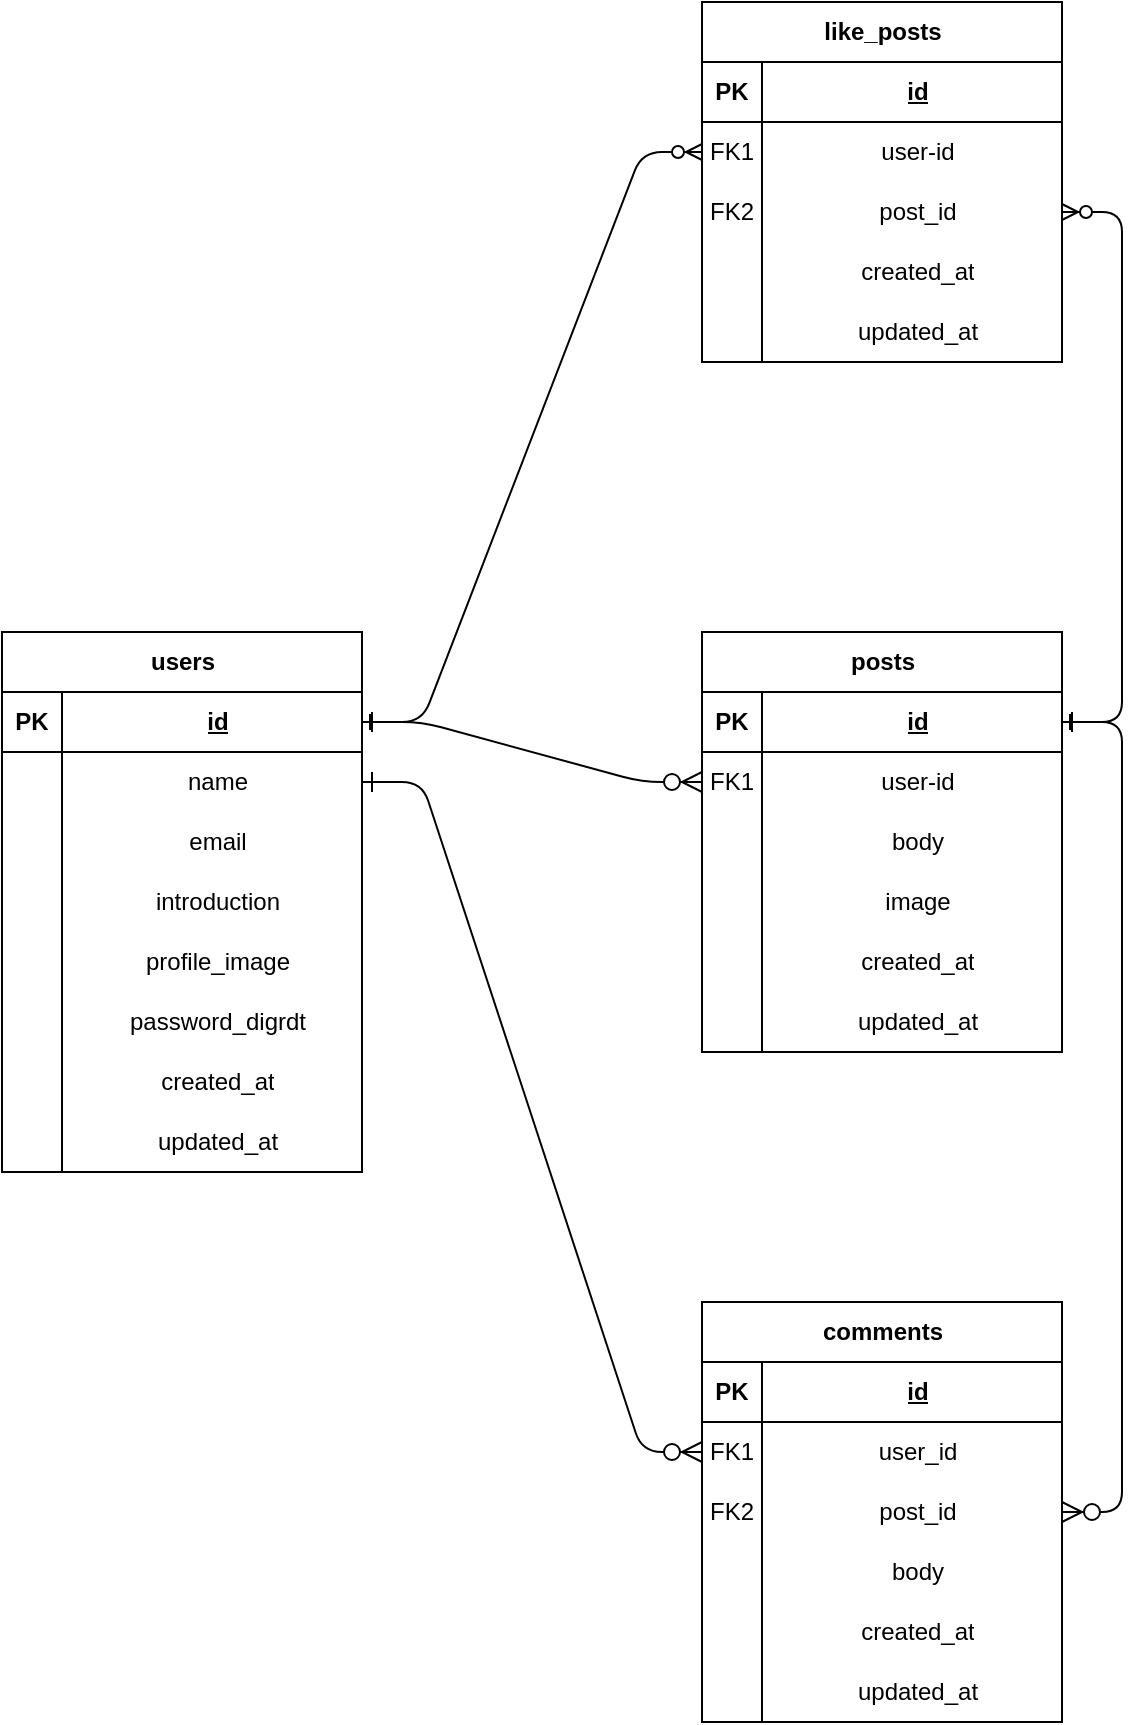 <mxfile version="24.4.0" type="github">
  <diagram id="R2lEEEUBdFMjLlhIrx00" name="Page-1">
    <mxGraphModel dx="686" dy="906" grid="1" gridSize="10" guides="1" tooltips="1" connect="1" arrows="1" fold="1" page="1" pageScale="1" pageWidth="850" pageHeight="1100" math="0" shadow="0" extFonts="Permanent Marker^https://fonts.googleapis.com/css?family=Permanent+Marker">
      <root>
        <mxCell id="0" />
        <mxCell id="1" parent="0" />
        <mxCell id="S3EdU3G7pd7LYwGHKAjt-137" value="users" style="shape=table;startSize=30;container=1;collapsible=1;childLayout=tableLayout;fixedRows=1;rowLines=0;fontStyle=1;align=center;resizeLast=1;html=1;labelBackgroundColor=default;" vertex="1" parent="1">
          <mxGeometry x="40" y="415" width="180" height="270" as="geometry" />
        </mxCell>
        <mxCell id="S3EdU3G7pd7LYwGHKAjt-138" value="" style="shape=tableRow;horizontal=0;startSize=0;swimlaneHead=0;swimlaneBody=0;fillColor=none;collapsible=0;dropTarget=0;points=[[0,0.5],[1,0.5]];portConstraint=eastwest;top=0;left=0;right=0;bottom=1;align=center;labelBackgroundColor=default;" vertex="1" parent="S3EdU3G7pd7LYwGHKAjt-137">
          <mxGeometry y="30" width="180" height="30" as="geometry" />
        </mxCell>
        <mxCell id="S3EdU3G7pd7LYwGHKAjt-139" value="PK" style="shape=partialRectangle;connectable=0;fillColor=none;top=0;left=0;bottom=0;right=0;fontStyle=1;overflow=hidden;whiteSpace=wrap;html=1;align=center;labelBackgroundColor=default;" vertex="1" parent="S3EdU3G7pd7LYwGHKAjt-138">
          <mxGeometry width="30" height="30" as="geometry">
            <mxRectangle width="30" height="30" as="alternateBounds" />
          </mxGeometry>
        </mxCell>
        <mxCell id="S3EdU3G7pd7LYwGHKAjt-140" value="id" style="shape=partialRectangle;connectable=0;fillColor=none;top=0;left=0;bottom=0;right=0;align=center;spacingLeft=6;fontStyle=5;overflow=hidden;whiteSpace=wrap;html=1;labelBackgroundColor=default;" vertex="1" parent="S3EdU3G7pd7LYwGHKAjt-138">
          <mxGeometry x="30" width="150" height="30" as="geometry">
            <mxRectangle width="150" height="30" as="alternateBounds" />
          </mxGeometry>
        </mxCell>
        <mxCell id="S3EdU3G7pd7LYwGHKAjt-141" value="" style="shape=tableRow;horizontal=0;startSize=0;swimlaneHead=0;swimlaneBody=0;fillColor=none;collapsible=0;dropTarget=0;points=[[0,0.5],[1,0.5]];portConstraint=eastwest;top=0;left=0;right=0;bottom=0;align=center;labelBackgroundColor=default;" vertex="1" parent="S3EdU3G7pd7LYwGHKAjt-137">
          <mxGeometry y="60" width="180" height="30" as="geometry" />
        </mxCell>
        <mxCell id="S3EdU3G7pd7LYwGHKAjt-142" value="" style="shape=partialRectangle;connectable=0;fillColor=none;top=0;left=0;bottom=0;right=0;editable=1;overflow=hidden;whiteSpace=wrap;html=1;align=center;labelBackgroundColor=default;" vertex="1" parent="S3EdU3G7pd7LYwGHKAjt-141">
          <mxGeometry width="30" height="30" as="geometry">
            <mxRectangle width="30" height="30" as="alternateBounds" />
          </mxGeometry>
        </mxCell>
        <mxCell id="S3EdU3G7pd7LYwGHKAjt-143" value="name" style="shape=partialRectangle;connectable=0;fillColor=none;top=0;left=0;bottom=0;right=0;align=center;spacingLeft=6;overflow=hidden;whiteSpace=wrap;html=1;labelBackgroundColor=default;" vertex="1" parent="S3EdU3G7pd7LYwGHKAjt-141">
          <mxGeometry x="30" width="150" height="30" as="geometry">
            <mxRectangle width="150" height="30" as="alternateBounds" />
          </mxGeometry>
        </mxCell>
        <mxCell id="S3EdU3G7pd7LYwGHKAjt-144" value="" style="shape=tableRow;horizontal=0;startSize=0;swimlaneHead=0;swimlaneBody=0;fillColor=none;collapsible=0;dropTarget=0;points=[[0,0.5],[1,0.5]];portConstraint=eastwest;top=0;left=0;right=0;bottom=0;align=center;labelBackgroundColor=default;" vertex="1" parent="S3EdU3G7pd7LYwGHKAjt-137">
          <mxGeometry y="90" width="180" height="30" as="geometry" />
        </mxCell>
        <mxCell id="S3EdU3G7pd7LYwGHKAjt-145" value="" style="shape=partialRectangle;connectable=0;fillColor=none;top=0;left=0;bottom=0;right=0;editable=1;overflow=hidden;whiteSpace=wrap;html=1;align=center;labelBackgroundColor=default;" vertex="1" parent="S3EdU3G7pd7LYwGHKAjt-144">
          <mxGeometry width="30" height="30" as="geometry">
            <mxRectangle width="30" height="30" as="alternateBounds" />
          </mxGeometry>
        </mxCell>
        <mxCell id="S3EdU3G7pd7LYwGHKAjt-146" value="email" style="shape=partialRectangle;connectable=0;fillColor=none;top=0;left=0;bottom=0;right=0;align=center;spacingLeft=6;overflow=hidden;whiteSpace=wrap;html=1;labelBackgroundColor=default;" vertex="1" parent="S3EdU3G7pd7LYwGHKAjt-144">
          <mxGeometry x="30" width="150" height="30" as="geometry">
            <mxRectangle width="150" height="30" as="alternateBounds" />
          </mxGeometry>
        </mxCell>
        <mxCell id="S3EdU3G7pd7LYwGHKAjt-147" value="" style="shape=tableRow;horizontal=0;startSize=0;swimlaneHead=0;swimlaneBody=0;fillColor=none;collapsible=0;dropTarget=0;points=[[0,0.5],[1,0.5]];portConstraint=eastwest;top=0;left=0;right=0;bottom=0;align=center;labelBackgroundColor=default;" vertex="1" parent="S3EdU3G7pd7LYwGHKAjt-137">
          <mxGeometry y="120" width="180" height="30" as="geometry" />
        </mxCell>
        <mxCell id="S3EdU3G7pd7LYwGHKAjt-148" value="" style="shape=partialRectangle;connectable=0;fillColor=none;top=0;left=0;bottom=0;right=0;editable=1;overflow=hidden;whiteSpace=wrap;html=1;align=center;labelBackgroundColor=default;" vertex="1" parent="S3EdU3G7pd7LYwGHKAjt-147">
          <mxGeometry width="30" height="30" as="geometry">
            <mxRectangle width="30" height="30" as="alternateBounds" />
          </mxGeometry>
        </mxCell>
        <mxCell id="S3EdU3G7pd7LYwGHKAjt-149" value="introduction" style="shape=partialRectangle;connectable=0;fillColor=none;top=0;left=0;bottom=0;right=0;align=center;spacingLeft=6;overflow=hidden;whiteSpace=wrap;html=1;labelBackgroundColor=default;" vertex="1" parent="S3EdU3G7pd7LYwGHKAjt-147">
          <mxGeometry x="30" width="150" height="30" as="geometry">
            <mxRectangle width="150" height="30" as="alternateBounds" />
          </mxGeometry>
        </mxCell>
        <mxCell id="S3EdU3G7pd7LYwGHKAjt-150" value="" style="shape=tableRow;horizontal=0;startSize=0;swimlaneHead=0;swimlaneBody=0;fillColor=none;collapsible=0;dropTarget=0;points=[[0,0.5],[1,0.5]];portConstraint=eastwest;top=0;left=0;right=0;bottom=0;align=center;labelBackgroundColor=default;" vertex="1" parent="S3EdU3G7pd7LYwGHKAjt-137">
          <mxGeometry y="150" width="180" height="30" as="geometry" />
        </mxCell>
        <mxCell id="S3EdU3G7pd7LYwGHKAjt-151" value="" style="shape=partialRectangle;connectable=0;fillColor=none;top=0;left=0;bottom=0;right=0;editable=1;overflow=hidden;whiteSpace=wrap;html=1;align=center;labelBackgroundColor=default;" vertex="1" parent="S3EdU3G7pd7LYwGHKAjt-150">
          <mxGeometry width="30" height="30" as="geometry">
            <mxRectangle width="30" height="30" as="alternateBounds" />
          </mxGeometry>
        </mxCell>
        <mxCell id="S3EdU3G7pd7LYwGHKAjt-152" value="profile_image" style="shape=partialRectangle;connectable=0;fillColor=none;top=0;left=0;bottom=0;right=0;align=center;spacingLeft=6;overflow=hidden;whiteSpace=wrap;html=1;labelBackgroundColor=default;" vertex="1" parent="S3EdU3G7pd7LYwGHKAjt-150">
          <mxGeometry x="30" width="150" height="30" as="geometry">
            <mxRectangle width="150" height="30" as="alternateBounds" />
          </mxGeometry>
        </mxCell>
        <mxCell id="S3EdU3G7pd7LYwGHKAjt-153" value="" style="shape=tableRow;horizontal=0;startSize=0;swimlaneHead=0;swimlaneBody=0;fillColor=none;collapsible=0;dropTarget=0;points=[[0,0.5],[1,0.5]];portConstraint=eastwest;top=0;left=0;right=0;bottom=0;align=center;labelBackgroundColor=default;" vertex="1" parent="S3EdU3G7pd7LYwGHKAjt-137">
          <mxGeometry y="180" width="180" height="30" as="geometry" />
        </mxCell>
        <mxCell id="S3EdU3G7pd7LYwGHKAjt-154" value="" style="shape=partialRectangle;connectable=0;fillColor=none;top=0;left=0;bottom=0;right=0;editable=1;overflow=hidden;whiteSpace=wrap;html=1;align=center;labelBackgroundColor=default;" vertex="1" parent="S3EdU3G7pd7LYwGHKAjt-153">
          <mxGeometry width="30" height="30" as="geometry">
            <mxRectangle width="30" height="30" as="alternateBounds" />
          </mxGeometry>
        </mxCell>
        <mxCell id="S3EdU3G7pd7LYwGHKAjt-155" value="password_digrdt" style="shape=partialRectangle;connectable=0;fillColor=none;top=0;left=0;bottom=0;right=0;align=center;spacingLeft=6;overflow=hidden;whiteSpace=wrap;html=1;labelBackgroundColor=default;" vertex="1" parent="S3EdU3G7pd7LYwGHKAjt-153">
          <mxGeometry x="30" width="150" height="30" as="geometry">
            <mxRectangle width="150" height="30" as="alternateBounds" />
          </mxGeometry>
        </mxCell>
        <mxCell id="S3EdU3G7pd7LYwGHKAjt-241" value="" style="shape=tableRow;horizontal=0;startSize=0;swimlaneHead=0;swimlaneBody=0;fillColor=none;collapsible=0;dropTarget=0;points=[[0,0.5],[1,0.5]];portConstraint=eastwest;top=0;left=0;right=0;bottom=0;align=center;labelBackgroundColor=default;" vertex="1" parent="S3EdU3G7pd7LYwGHKAjt-137">
          <mxGeometry y="210" width="180" height="30" as="geometry" />
        </mxCell>
        <mxCell id="S3EdU3G7pd7LYwGHKAjt-242" value="" style="shape=partialRectangle;connectable=0;fillColor=none;top=0;left=0;bottom=0;right=0;editable=1;overflow=hidden;whiteSpace=wrap;html=1;align=center;labelBackgroundColor=default;" vertex="1" parent="S3EdU3G7pd7LYwGHKAjt-241">
          <mxGeometry width="30" height="30" as="geometry">
            <mxRectangle width="30" height="30" as="alternateBounds" />
          </mxGeometry>
        </mxCell>
        <mxCell id="S3EdU3G7pd7LYwGHKAjt-243" value="created_at" style="shape=partialRectangle;connectable=0;fillColor=none;top=0;left=0;bottom=0;right=0;align=center;spacingLeft=6;overflow=hidden;whiteSpace=wrap;html=1;labelBackgroundColor=default;" vertex="1" parent="S3EdU3G7pd7LYwGHKAjt-241">
          <mxGeometry x="30" width="150" height="30" as="geometry">
            <mxRectangle width="150" height="30" as="alternateBounds" />
          </mxGeometry>
        </mxCell>
        <mxCell id="S3EdU3G7pd7LYwGHKAjt-244" value="" style="shape=tableRow;horizontal=0;startSize=0;swimlaneHead=0;swimlaneBody=0;fillColor=none;collapsible=0;dropTarget=0;points=[[0,0.5],[1,0.5]];portConstraint=eastwest;top=0;left=0;right=0;bottom=0;align=center;labelBackgroundColor=default;" vertex="1" parent="S3EdU3G7pd7LYwGHKAjt-137">
          <mxGeometry y="240" width="180" height="30" as="geometry" />
        </mxCell>
        <mxCell id="S3EdU3G7pd7LYwGHKAjt-245" value="" style="shape=partialRectangle;connectable=0;fillColor=none;top=0;left=0;bottom=0;right=0;editable=1;overflow=hidden;whiteSpace=wrap;html=1;align=center;labelBackgroundColor=default;" vertex="1" parent="S3EdU3G7pd7LYwGHKAjt-244">
          <mxGeometry width="30" height="30" as="geometry">
            <mxRectangle width="30" height="30" as="alternateBounds" />
          </mxGeometry>
        </mxCell>
        <mxCell id="S3EdU3G7pd7LYwGHKAjt-246" value="updated_at" style="shape=partialRectangle;connectable=0;fillColor=none;top=0;left=0;bottom=0;right=0;align=center;spacingLeft=6;overflow=hidden;whiteSpace=wrap;html=1;labelBackgroundColor=default;" vertex="1" parent="S3EdU3G7pd7LYwGHKAjt-244">
          <mxGeometry x="30" width="150" height="30" as="geometry">
            <mxRectangle width="150" height="30" as="alternateBounds" />
          </mxGeometry>
        </mxCell>
        <mxCell id="S3EdU3G7pd7LYwGHKAjt-208" value="posts" style="shape=table;startSize=30;container=1;collapsible=1;childLayout=tableLayout;fixedRows=1;rowLines=0;fontStyle=1;align=center;resizeLast=1;html=1;labelBackgroundColor=default;" vertex="1" parent="1">
          <mxGeometry x="390" y="415" width="180" height="210" as="geometry" />
        </mxCell>
        <mxCell id="S3EdU3G7pd7LYwGHKAjt-209" value="" style="shape=tableRow;horizontal=0;startSize=0;swimlaneHead=0;swimlaneBody=0;fillColor=none;collapsible=0;dropTarget=0;points=[[0,0.5],[1,0.5]];portConstraint=eastwest;top=0;left=0;right=0;bottom=1;align=center;labelBackgroundColor=default;" vertex="1" parent="S3EdU3G7pd7LYwGHKAjt-208">
          <mxGeometry y="30" width="180" height="30" as="geometry" />
        </mxCell>
        <mxCell id="S3EdU3G7pd7LYwGHKAjt-210" value="PK" style="shape=partialRectangle;connectable=0;fillColor=none;top=0;left=0;bottom=0;right=0;fontStyle=1;overflow=hidden;whiteSpace=wrap;html=1;align=center;labelBackgroundColor=default;" vertex="1" parent="S3EdU3G7pd7LYwGHKAjt-209">
          <mxGeometry width="30" height="30" as="geometry">
            <mxRectangle width="30" height="30" as="alternateBounds" />
          </mxGeometry>
        </mxCell>
        <mxCell id="S3EdU3G7pd7LYwGHKAjt-211" value="id" style="shape=partialRectangle;connectable=0;fillColor=none;top=0;left=0;bottom=0;right=0;align=center;spacingLeft=6;fontStyle=5;overflow=hidden;whiteSpace=wrap;html=1;labelBackgroundColor=default;" vertex="1" parent="S3EdU3G7pd7LYwGHKAjt-209">
          <mxGeometry x="30" width="150" height="30" as="geometry">
            <mxRectangle width="150" height="30" as="alternateBounds" />
          </mxGeometry>
        </mxCell>
        <mxCell id="S3EdU3G7pd7LYwGHKAjt-212" value="" style="shape=tableRow;horizontal=0;startSize=0;swimlaneHead=0;swimlaneBody=0;fillColor=none;collapsible=0;dropTarget=0;points=[[0,0.5],[1,0.5]];portConstraint=eastwest;top=0;left=0;right=0;bottom=0;align=center;labelBackgroundColor=default;" vertex="1" parent="S3EdU3G7pd7LYwGHKAjt-208">
          <mxGeometry y="60" width="180" height="30" as="geometry" />
        </mxCell>
        <mxCell id="S3EdU3G7pd7LYwGHKAjt-213" value="FK1" style="shape=partialRectangle;connectable=0;fillColor=none;top=0;left=0;bottom=0;right=0;editable=1;overflow=hidden;whiteSpace=wrap;html=1;align=center;labelBackgroundColor=default;" vertex="1" parent="S3EdU3G7pd7LYwGHKAjt-212">
          <mxGeometry width="30" height="30" as="geometry">
            <mxRectangle width="30" height="30" as="alternateBounds" />
          </mxGeometry>
        </mxCell>
        <mxCell id="S3EdU3G7pd7LYwGHKAjt-214" value="user-id" style="shape=partialRectangle;connectable=0;fillColor=none;top=0;left=0;bottom=0;right=0;align=center;spacingLeft=6;overflow=hidden;whiteSpace=wrap;html=1;labelBackgroundColor=default;" vertex="1" parent="S3EdU3G7pd7LYwGHKAjt-212">
          <mxGeometry x="30" width="150" height="30" as="geometry">
            <mxRectangle width="150" height="30" as="alternateBounds" />
          </mxGeometry>
        </mxCell>
        <mxCell id="S3EdU3G7pd7LYwGHKAjt-215" value="" style="shape=tableRow;horizontal=0;startSize=0;swimlaneHead=0;swimlaneBody=0;fillColor=none;collapsible=0;dropTarget=0;points=[[0,0.5],[1,0.5]];portConstraint=eastwest;top=0;left=0;right=0;bottom=0;align=center;labelBackgroundColor=default;" vertex="1" parent="S3EdU3G7pd7LYwGHKAjt-208">
          <mxGeometry y="90" width="180" height="30" as="geometry" />
        </mxCell>
        <mxCell id="S3EdU3G7pd7LYwGHKAjt-216" value="" style="shape=partialRectangle;connectable=0;fillColor=none;top=0;left=0;bottom=0;right=0;editable=1;overflow=hidden;whiteSpace=wrap;html=1;align=center;labelBackgroundColor=default;" vertex="1" parent="S3EdU3G7pd7LYwGHKAjt-215">
          <mxGeometry width="30" height="30" as="geometry">
            <mxRectangle width="30" height="30" as="alternateBounds" />
          </mxGeometry>
        </mxCell>
        <mxCell id="S3EdU3G7pd7LYwGHKAjt-217" value="body" style="shape=partialRectangle;connectable=0;fillColor=none;top=0;left=0;bottom=0;right=0;align=center;spacingLeft=6;overflow=hidden;whiteSpace=wrap;html=1;labelBackgroundColor=default;" vertex="1" parent="S3EdU3G7pd7LYwGHKAjt-215">
          <mxGeometry x="30" width="150" height="30" as="geometry">
            <mxRectangle width="150" height="30" as="alternateBounds" />
          </mxGeometry>
        </mxCell>
        <mxCell id="S3EdU3G7pd7LYwGHKAjt-218" value="" style="shape=tableRow;horizontal=0;startSize=0;swimlaneHead=0;swimlaneBody=0;fillColor=none;collapsible=0;dropTarget=0;points=[[0,0.5],[1,0.5]];portConstraint=eastwest;top=0;left=0;right=0;bottom=0;align=center;labelBackgroundColor=default;" vertex="1" parent="S3EdU3G7pd7LYwGHKAjt-208">
          <mxGeometry y="120" width="180" height="30" as="geometry" />
        </mxCell>
        <mxCell id="S3EdU3G7pd7LYwGHKAjt-219" value="" style="shape=partialRectangle;connectable=0;fillColor=none;top=0;left=0;bottom=0;right=0;editable=1;overflow=hidden;whiteSpace=wrap;html=1;align=center;labelBackgroundColor=default;" vertex="1" parent="S3EdU3G7pd7LYwGHKAjt-218">
          <mxGeometry width="30" height="30" as="geometry">
            <mxRectangle width="30" height="30" as="alternateBounds" />
          </mxGeometry>
        </mxCell>
        <mxCell id="S3EdU3G7pd7LYwGHKAjt-220" value="image" style="shape=partialRectangle;connectable=0;fillColor=none;top=0;left=0;bottom=0;right=0;align=center;spacingLeft=6;overflow=hidden;whiteSpace=wrap;html=1;labelBackgroundColor=default;" vertex="1" parent="S3EdU3G7pd7LYwGHKAjt-218">
          <mxGeometry x="30" width="150" height="30" as="geometry">
            <mxRectangle width="150" height="30" as="alternateBounds" />
          </mxGeometry>
        </mxCell>
        <mxCell id="S3EdU3G7pd7LYwGHKAjt-247" value="" style="shape=tableRow;horizontal=0;startSize=0;swimlaneHead=0;swimlaneBody=0;fillColor=none;collapsible=0;dropTarget=0;points=[[0,0.5],[1,0.5]];portConstraint=eastwest;top=0;left=0;right=0;bottom=0;align=center;labelBackgroundColor=default;" vertex="1" parent="S3EdU3G7pd7LYwGHKAjt-208">
          <mxGeometry y="150" width="180" height="30" as="geometry" />
        </mxCell>
        <mxCell id="S3EdU3G7pd7LYwGHKAjt-248" value="" style="shape=partialRectangle;connectable=0;fillColor=none;top=0;left=0;bottom=0;right=0;editable=1;overflow=hidden;whiteSpace=wrap;html=1;align=center;labelBackgroundColor=default;" vertex="1" parent="S3EdU3G7pd7LYwGHKAjt-247">
          <mxGeometry width="30" height="30" as="geometry">
            <mxRectangle width="30" height="30" as="alternateBounds" />
          </mxGeometry>
        </mxCell>
        <mxCell id="S3EdU3G7pd7LYwGHKAjt-249" value="created_at" style="shape=partialRectangle;connectable=0;fillColor=none;top=0;left=0;bottom=0;right=0;align=center;spacingLeft=6;overflow=hidden;whiteSpace=wrap;html=1;labelBackgroundColor=default;" vertex="1" parent="S3EdU3G7pd7LYwGHKAjt-247">
          <mxGeometry x="30" width="150" height="30" as="geometry">
            <mxRectangle width="150" height="30" as="alternateBounds" />
          </mxGeometry>
        </mxCell>
        <mxCell id="S3EdU3G7pd7LYwGHKAjt-250" value="" style="shape=tableRow;horizontal=0;startSize=0;swimlaneHead=0;swimlaneBody=0;fillColor=none;collapsible=0;dropTarget=0;points=[[0,0.5],[1,0.5]];portConstraint=eastwest;top=0;left=0;right=0;bottom=0;align=center;labelBackgroundColor=default;" vertex="1" parent="S3EdU3G7pd7LYwGHKAjt-208">
          <mxGeometry y="180" width="180" height="30" as="geometry" />
        </mxCell>
        <mxCell id="S3EdU3G7pd7LYwGHKAjt-251" value="" style="shape=partialRectangle;connectable=0;fillColor=none;top=0;left=0;bottom=0;right=0;editable=1;overflow=hidden;whiteSpace=wrap;html=1;align=center;labelBackgroundColor=default;" vertex="1" parent="S3EdU3G7pd7LYwGHKAjt-250">
          <mxGeometry width="30" height="30" as="geometry">
            <mxRectangle width="30" height="30" as="alternateBounds" />
          </mxGeometry>
        </mxCell>
        <mxCell id="S3EdU3G7pd7LYwGHKAjt-252" value="updated_at" style="shape=partialRectangle;connectable=0;fillColor=none;top=0;left=0;bottom=0;right=0;align=center;spacingLeft=6;overflow=hidden;whiteSpace=wrap;html=1;labelBackgroundColor=default;" vertex="1" parent="S3EdU3G7pd7LYwGHKAjt-250">
          <mxGeometry x="30" width="150" height="30" as="geometry">
            <mxRectangle width="150" height="30" as="alternateBounds" />
          </mxGeometry>
        </mxCell>
        <mxCell id="S3EdU3G7pd7LYwGHKAjt-253" value="" style="edgeStyle=entityRelationEdgeStyle;fontSize=12;html=1;endArrow=ERzeroToMany;endFill=1;rounded=1;startSize=8;endSize=8;curved=0;startArrow=ERone;startFill=0;align=center;labelBackgroundColor=default;" edge="1" parent="1" source="S3EdU3G7pd7LYwGHKAjt-138" target="S3EdU3G7pd7LYwGHKAjt-212">
          <mxGeometry width="100" height="100" relative="1" as="geometry">
            <mxPoint x="410" y="540" as="sourcePoint" />
            <mxPoint x="510" y="440" as="targetPoint" />
          </mxGeometry>
        </mxCell>
        <mxCell id="S3EdU3G7pd7LYwGHKAjt-256" value="comments" style="shape=table;startSize=30;container=1;collapsible=1;childLayout=tableLayout;fixedRows=1;rowLines=0;fontStyle=1;align=center;resizeLast=1;html=1;labelBackgroundColor=default;" vertex="1" parent="1">
          <mxGeometry x="390" y="750" width="180" height="210" as="geometry" />
        </mxCell>
        <mxCell id="S3EdU3G7pd7LYwGHKAjt-257" value="" style="shape=tableRow;horizontal=0;startSize=0;swimlaneHead=0;swimlaneBody=0;fillColor=none;collapsible=0;dropTarget=0;points=[[0,0.5],[1,0.5]];portConstraint=eastwest;top=0;left=0;right=0;bottom=1;align=center;labelBackgroundColor=default;" vertex="1" parent="S3EdU3G7pd7LYwGHKAjt-256">
          <mxGeometry y="30" width="180" height="30" as="geometry" />
        </mxCell>
        <mxCell id="S3EdU3G7pd7LYwGHKAjt-258" value="PK" style="shape=partialRectangle;connectable=0;fillColor=none;top=0;left=0;bottom=0;right=0;fontStyle=1;overflow=hidden;whiteSpace=wrap;html=1;align=center;labelBackgroundColor=default;" vertex="1" parent="S3EdU3G7pd7LYwGHKAjt-257">
          <mxGeometry width="30" height="30" as="geometry">
            <mxRectangle width="30" height="30" as="alternateBounds" />
          </mxGeometry>
        </mxCell>
        <mxCell id="S3EdU3G7pd7LYwGHKAjt-259" value="id" style="shape=partialRectangle;connectable=0;fillColor=none;top=0;left=0;bottom=0;right=0;align=center;spacingLeft=6;fontStyle=5;overflow=hidden;whiteSpace=wrap;html=1;labelBackgroundColor=default;" vertex="1" parent="S3EdU3G7pd7LYwGHKAjt-257">
          <mxGeometry x="30" width="150" height="30" as="geometry">
            <mxRectangle width="150" height="30" as="alternateBounds" />
          </mxGeometry>
        </mxCell>
        <mxCell id="S3EdU3G7pd7LYwGHKAjt-260" value="" style="shape=tableRow;horizontal=0;startSize=0;swimlaneHead=0;swimlaneBody=0;fillColor=none;collapsible=0;dropTarget=0;points=[[0,0.5],[1,0.5]];portConstraint=eastwest;top=0;left=0;right=0;bottom=0;align=center;labelBackgroundColor=default;" vertex="1" parent="S3EdU3G7pd7LYwGHKAjt-256">
          <mxGeometry y="60" width="180" height="30" as="geometry" />
        </mxCell>
        <mxCell id="S3EdU3G7pd7LYwGHKAjt-261" value="FK1" style="shape=partialRectangle;connectable=0;fillColor=none;top=0;left=0;bottom=0;right=0;editable=1;overflow=hidden;whiteSpace=wrap;html=1;align=center;labelBackgroundColor=default;" vertex="1" parent="S3EdU3G7pd7LYwGHKAjt-260">
          <mxGeometry width="30" height="30" as="geometry">
            <mxRectangle width="30" height="30" as="alternateBounds" />
          </mxGeometry>
        </mxCell>
        <mxCell id="S3EdU3G7pd7LYwGHKAjt-262" value="user_id" style="shape=partialRectangle;connectable=0;fillColor=none;top=0;left=0;bottom=0;right=0;align=center;spacingLeft=6;overflow=hidden;whiteSpace=wrap;html=1;labelBackgroundColor=default;" vertex="1" parent="S3EdU3G7pd7LYwGHKAjt-260">
          <mxGeometry x="30" width="150" height="30" as="geometry">
            <mxRectangle width="150" height="30" as="alternateBounds" />
          </mxGeometry>
        </mxCell>
        <mxCell id="S3EdU3G7pd7LYwGHKAjt-263" value="" style="shape=tableRow;horizontal=0;startSize=0;swimlaneHead=0;swimlaneBody=0;fillColor=none;collapsible=0;dropTarget=0;points=[[0,0.5],[1,0.5]];portConstraint=eastwest;top=0;left=0;right=0;bottom=0;align=center;labelBackgroundColor=default;" vertex="1" parent="S3EdU3G7pd7LYwGHKAjt-256">
          <mxGeometry y="90" width="180" height="30" as="geometry" />
        </mxCell>
        <mxCell id="S3EdU3G7pd7LYwGHKAjt-264" value="FK2" style="shape=partialRectangle;connectable=0;fillColor=none;top=0;left=0;bottom=0;right=0;editable=1;overflow=hidden;whiteSpace=wrap;html=1;align=center;labelBackgroundColor=default;" vertex="1" parent="S3EdU3G7pd7LYwGHKAjt-263">
          <mxGeometry width="30" height="30" as="geometry">
            <mxRectangle width="30" height="30" as="alternateBounds" />
          </mxGeometry>
        </mxCell>
        <mxCell id="S3EdU3G7pd7LYwGHKAjt-265" value="post_id" style="shape=partialRectangle;connectable=0;fillColor=none;top=0;left=0;bottom=0;right=0;align=center;spacingLeft=6;overflow=hidden;whiteSpace=wrap;html=1;labelBackgroundColor=default;" vertex="1" parent="S3EdU3G7pd7LYwGHKAjt-263">
          <mxGeometry x="30" width="150" height="30" as="geometry">
            <mxRectangle width="150" height="30" as="alternateBounds" />
          </mxGeometry>
        </mxCell>
        <mxCell id="S3EdU3G7pd7LYwGHKAjt-266" value="" style="shape=tableRow;horizontal=0;startSize=0;swimlaneHead=0;swimlaneBody=0;fillColor=none;collapsible=0;dropTarget=0;points=[[0,0.5],[1,0.5]];portConstraint=eastwest;top=0;left=0;right=0;bottom=0;align=center;labelBackgroundColor=default;" vertex="1" parent="S3EdU3G7pd7LYwGHKAjt-256">
          <mxGeometry y="120" width="180" height="30" as="geometry" />
        </mxCell>
        <mxCell id="S3EdU3G7pd7LYwGHKAjt-267" value="" style="shape=partialRectangle;connectable=0;fillColor=none;top=0;left=0;bottom=0;right=0;editable=1;overflow=hidden;whiteSpace=wrap;html=1;align=center;labelBackgroundColor=default;" vertex="1" parent="S3EdU3G7pd7LYwGHKAjt-266">
          <mxGeometry width="30" height="30" as="geometry">
            <mxRectangle width="30" height="30" as="alternateBounds" />
          </mxGeometry>
        </mxCell>
        <mxCell id="S3EdU3G7pd7LYwGHKAjt-268" value="body" style="shape=partialRectangle;connectable=0;fillColor=none;top=0;left=0;bottom=0;right=0;align=center;spacingLeft=6;overflow=hidden;whiteSpace=wrap;html=1;labelBackgroundColor=default;" vertex="1" parent="S3EdU3G7pd7LYwGHKAjt-266">
          <mxGeometry x="30" width="150" height="30" as="geometry">
            <mxRectangle width="150" height="30" as="alternateBounds" />
          </mxGeometry>
        </mxCell>
        <mxCell id="S3EdU3G7pd7LYwGHKAjt-269" value="" style="shape=tableRow;horizontal=0;startSize=0;swimlaneHead=0;swimlaneBody=0;fillColor=none;collapsible=0;dropTarget=0;points=[[0,0.5],[1,0.5]];portConstraint=eastwest;top=0;left=0;right=0;bottom=0;align=center;labelBackgroundColor=default;" vertex="1" parent="S3EdU3G7pd7LYwGHKAjt-256">
          <mxGeometry y="150" width="180" height="30" as="geometry" />
        </mxCell>
        <mxCell id="S3EdU3G7pd7LYwGHKAjt-270" value="" style="shape=partialRectangle;connectable=0;fillColor=none;top=0;left=0;bottom=0;right=0;editable=1;overflow=hidden;whiteSpace=wrap;html=1;align=center;labelBackgroundColor=default;" vertex="1" parent="S3EdU3G7pd7LYwGHKAjt-269">
          <mxGeometry width="30" height="30" as="geometry">
            <mxRectangle width="30" height="30" as="alternateBounds" />
          </mxGeometry>
        </mxCell>
        <mxCell id="S3EdU3G7pd7LYwGHKAjt-271" value="created_at" style="shape=partialRectangle;connectable=0;fillColor=none;top=0;left=0;bottom=0;right=0;align=center;spacingLeft=6;overflow=hidden;whiteSpace=wrap;html=1;labelBackgroundColor=default;" vertex="1" parent="S3EdU3G7pd7LYwGHKAjt-269">
          <mxGeometry x="30" width="150" height="30" as="geometry">
            <mxRectangle width="150" height="30" as="alternateBounds" />
          </mxGeometry>
        </mxCell>
        <mxCell id="S3EdU3G7pd7LYwGHKAjt-272" value="" style="shape=tableRow;horizontal=0;startSize=0;swimlaneHead=0;swimlaneBody=0;fillColor=none;collapsible=0;dropTarget=0;points=[[0,0.5],[1,0.5]];portConstraint=eastwest;top=0;left=0;right=0;bottom=0;align=center;labelBackgroundColor=default;" vertex="1" parent="S3EdU3G7pd7LYwGHKAjt-256">
          <mxGeometry y="180" width="180" height="30" as="geometry" />
        </mxCell>
        <mxCell id="S3EdU3G7pd7LYwGHKAjt-273" value="" style="shape=partialRectangle;connectable=0;fillColor=none;top=0;left=0;bottom=0;right=0;editable=1;overflow=hidden;whiteSpace=wrap;html=1;align=center;labelBackgroundColor=default;" vertex="1" parent="S3EdU3G7pd7LYwGHKAjt-272">
          <mxGeometry width="30" height="30" as="geometry">
            <mxRectangle width="30" height="30" as="alternateBounds" />
          </mxGeometry>
        </mxCell>
        <mxCell id="S3EdU3G7pd7LYwGHKAjt-274" value="updated_at" style="shape=partialRectangle;connectable=0;fillColor=none;top=0;left=0;bottom=0;right=0;align=center;spacingLeft=6;overflow=hidden;whiteSpace=wrap;html=1;labelBackgroundColor=default;" vertex="1" parent="S3EdU3G7pd7LYwGHKAjt-272">
          <mxGeometry x="30" width="150" height="30" as="geometry">
            <mxRectangle width="150" height="30" as="alternateBounds" />
          </mxGeometry>
        </mxCell>
        <mxCell id="S3EdU3G7pd7LYwGHKAjt-279" value="" style="edgeStyle=entityRelationEdgeStyle;fontSize=12;html=1;endArrow=ERzeroToMany;endFill=1;rounded=1;startSize=8;endSize=8;curved=0;flowAnimation=0;shadow=0;startArrow=ERone;startFill=0;align=center;labelBackgroundColor=default;" edge="1" parent="1" source="S3EdU3G7pd7LYwGHKAjt-209" target="S3EdU3G7pd7LYwGHKAjt-263">
          <mxGeometry width="100" height="100" relative="1" as="geometry">
            <mxPoint x="520" y="370" as="sourcePoint" />
            <mxPoint x="620" y="270" as="targetPoint" />
            <Array as="points">
              <mxPoint x="480" y="90" />
              <mxPoint x="650" y="660" />
              <mxPoint x="660" y="660" />
              <mxPoint x="250" y="320" />
            </Array>
          </mxGeometry>
        </mxCell>
        <mxCell id="S3EdU3G7pd7LYwGHKAjt-282" value="" style="edgeStyle=entityRelationEdgeStyle;fontSize=12;html=1;endArrow=ERzeroToMany;endFill=1;rounded=1;startSize=8;endSize=8;curved=0;startArrow=ERone;startFill=0;align=center;labelBackgroundColor=default;" edge="1" parent="1" source="S3EdU3G7pd7LYwGHKAjt-141" target="S3EdU3G7pd7LYwGHKAjt-260">
          <mxGeometry width="100" height="100" relative="1" as="geometry">
            <mxPoint x="290" y="570" as="sourcePoint" />
            <mxPoint x="390" y="470" as="targetPoint" />
          </mxGeometry>
        </mxCell>
        <mxCell id="S3EdU3G7pd7LYwGHKAjt-290" value="like_posts" style="shape=table;startSize=30;container=1;collapsible=1;childLayout=tableLayout;fixedRows=1;rowLines=0;fontStyle=1;align=center;resizeLast=1;html=1;labelBackgroundColor=default;" vertex="1" parent="1">
          <mxGeometry x="390" y="100" width="180" height="180" as="geometry" />
        </mxCell>
        <mxCell id="S3EdU3G7pd7LYwGHKAjt-291" value="" style="shape=tableRow;horizontal=0;startSize=0;swimlaneHead=0;swimlaneBody=0;fillColor=none;collapsible=0;dropTarget=0;points=[[0,0.5],[1,0.5]];portConstraint=eastwest;top=0;left=0;right=0;bottom=1;align=center;labelBackgroundColor=default;" vertex="1" parent="S3EdU3G7pd7LYwGHKAjt-290">
          <mxGeometry y="30" width="180" height="30" as="geometry" />
        </mxCell>
        <mxCell id="S3EdU3G7pd7LYwGHKAjt-292" value="PK" style="shape=partialRectangle;connectable=0;fillColor=none;top=0;left=0;bottom=0;right=0;fontStyle=1;overflow=hidden;whiteSpace=wrap;html=1;align=center;labelBackgroundColor=default;" vertex="1" parent="S3EdU3G7pd7LYwGHKAjt-291">
          <mxGeometry width="30" height="30" as="geometry">
            <mxRectangle width="30" height="30" as="alternateBounds" />
          </mxGeometry>
        </mxCell>
        <mxCell id="S3EdU3G7pd7LYwGHKAjt-293" value="id" style="shape=partialRectangle;connectable=0;fillColor=none;top=0;left=0;bottom=0;right=0;align=center;spacingLeft=6;fontStyle=5;overflow=hidden;whiteSpace=wrap;html=1;labelBackgroundColor=default;" vertex="1" parent="S3EdU3G7pd7LYwGHKAjt-291">
          <mxGeometry x="30" width="150" height="30" as="geometry">
            <mxRectangle width="150" height="30" as="alternateBounds" />
          </mxGeometry>
        </mxCell>
        <mxCell id="S3EdU3G7pd7LYwGHKAjt-294" value="" style="shape=tableRow;horizontal=0;startSize=0;swimlaneHead=0;swimlaneBody=0;fillColor=none;collapsible=0;dropTarget=0;points=[[0,0.5],[1,0.5]];portConstraint=eastwest;top=0;left=0;right=0;bottom=0;align=center;labelBackgroundColor=default;" vertex="1" parent="S3EdU3G7pd7LYwGHKAjt-290">
          <mxGeometry y="60" width="180" height="30" as="geometry" />
        </mxCell>
        <mxCell id="S3EdU3G7pd7LYwGHKAjt-295" value="FK1" style="shape=partialRectangle;connectable=0;fillColor=none;top=0;left=0;bottom=0;right=0;editable=1;overflow=hidden;whiteSpace=wrap;html=1;align=center;labelBackgroundColor=default;" vertex="1" parent="S3EdU3G7pd7LYwGHKAjt-294">
          <mxGeometry width="30" height="30" as="geometry">
            <mxRectangle width="30" height="30" as="alternateBounds" />
          </mxGeometry>
        </mxCell>
        <mxCell id="S3EdU3G7pd7LYwGHKAjt-296" value="user-id" style="shape=partialRectangle;connectable=0;fillColor=none;top=0;left=0;bottom=0;right=0;align=center;spacingLeft=6;overflow=hidden;whiteSpace=wrap;html=1;labelBackgroundColor=default;" vertex="1" parent="S3EdU3G7pd7LYwGHKAjt-294">
          <mxGeometry x="30" width="150" height="30" as="geometry">
            <mxRectangle width="150" height="30" as="alternateBounds" />
          </mxGeometry>
        </mxCell>
        <mxCell id="S3EdU3G7pd7LYwGHKAjt-300" value="" style="shape=tableRow;horizontal=0;startSize=0;swimlaneHead=0;swimlaneBody=0;fillColor=none;collapsible=0;dropTarget=0;points=[[0,0.5],[1,0.5]];portConstraint=eastwest;top=0;left=0;right=0;bottom=0;align=center;labelBackgroundColor=default;" vertex="1" parent="S3EdU3G7pd7LYwGHKAjt-290">
          <mxGeometry y="90" width="180" height="30" as="geometry" />
        </mxCell>
        <mxCell id="S3EdU3G7pd7LYwGHKAjt-301" value="FK2" style="shape=partialRectangle;connectable=0;fillColor=none;top=0;left=0;bottom=0;right=0;editable=1;overflow=hidden;whiteSpace=wrap;html=1;align=center;labelBackgroundColor=default;" vertex="1" parent="S3EdU3G7pd7LYwGHKAjt-300">
          <mxGeometry width="30" height="30" as="geometry">
            <mxRectangle width="30" height="30" as="alternateBounds" />
          </mxGeometry>
        </mxCell>
        <mxCell id="S3EdU3G7pd7LYwGHKAjt-302" value="post_id" style="shape=partialRectangle;connectable=0;fillColor=none;top=0;left=0;bottom=0;right=0;align=center;spacingLeft=6;overflow=hidden;whiteSpace=wrap;html=1;labelBackgroundColor=default;" vertex="1" parent="S3EdU3G7pd7LYwGHKAjt-300">
          <mxGeometry x="30" width="150" height="30" as="geometry">
            <mxRectangle width="150" height="30" as="alternateBounds" />
          </mxGeometry>
        </mxCell>
        <mxCell id="S3EdU3G7pd7LYwGHKAjt-323" value="" style="shape=tableRow;horizontal=0;startSize=0;swimlaneHead=0;swimlaneBody=0;fillColor=none;collapsible=0;dropTarget=0;points=[[0,0.5],[1,0.5]];portConstraint=eastwest;top=0;left=0;right=0;bottom=0;align=center;labelBackgroundColor=default;" vertex="1" parent="S3EdU3G7pd7LYwGHKAjt-290">
          <mxGeometry y="120" width="180" height="30" as="geometry" />
        </mxCell>
        <mxCell id="S3EdU3G7pd7LYwGHKAjt-324" value="" style="shape=partialRectangle;connectable=0;fillColor=none;top=0;left=0;bottom=0;right=0;editable=1;overflow=hidden;whiteSpace=wrap;html=1;align=center;labelBackgroundColor=default;" vertex="1" parent="S3EdU3G7pd7LYwGHKAjt-323">
          <mxGeometry width="30" height="30" as="geometry">
            <mxRectangle width="30" height="30" as="alternateBounds" />
          </mxGeometry>
        </mxCell>
        <mxCell id="S3EdU3G7pd7LYwGHKAjt-325" value="created_at" style="shape=partialRectangle;connectable=0;fillColor=none;top=0;left=0;bottom=0;right=0;align=center;spacingLeft=6;overflow=hidden;whiteSpace=wrap;html=1;labelBackgroundColor=default;" vertex="1" parent="S3EdU3G7pd7LYwGHKAjt-323">
          <mxGeometry x="30" width="150" height="30" as="geometry">
            <mxRectangle width="150" height="30" as="alternateBounds" />
          </mxGeometry>
        </mxCell>
        <mxCell id="S3EdU3G7pd7LYwGHKAjt-326" value="" style="shape=tableRow;horizontal=0;startSize=0;swimlaneHead=0;swimlaneBody=0;fillColor=none;collapsible=0;dropTarget=0;points=[[0,0.5],[1,0.5]];portConstraint=eastwest;top=0;left=0;right=0;bottom=0;align=center;labelBackgroundColor=default;" vertex="1" parent="S3EdU3G7pd7LYwGHKAjt-290">
          <mxGeometry y="150" width="180" height="30" as="geometry" />
        </mxCell>
        <mxCell id="S3EdU3G7pd7LYwGHKAjt-327" value="" style="shape=partialRectangle;connectable=0;fillColor=none;top=0;left=0;bottom=0;right=0;editable=1;overflow=hidden;whiteSpace=wrap;html=1;align=center;labelBackgroundColor=default;" vertex="1" parent="S3EdU3G7pd7LYwGHKAjt-326">
          <mxGeometry width="30" height="30" as="geometry">
            <mxRectangle width="30" height="30" as="alternateBounds" />
          </mxGeometry>
        </mxCell>
        <mxCell id="S3EdU3G7pd7LYwGHKAjt-328" value="updated_at" style="shape=partialRectangle;connectable=0;fillColor=none;top=0;left=0;bottom=0;right=0;align=center;spacingLeft=6;overflow=hidden;whiteSpace=wrap;html=1;labelBackgroundColor=default;" vertex="1" parent="S3EdU3G7pd7LYwGHKAjt-326">
          <mxGeometry x="30" width="150" height="30" as="geometry">
            <mxRectangle width="150" height="30" as="alternateBounds" />
          </mxGeometry>
        </mxCell>
        <mxCell id="S3EdU3G7pd7LYwGHKAjt-303" value="" style="edgeStyle=entityRelationEdgeStyle;fontSize=12;html=1;endArrow=ERzeroToMany;endFill=1;rounded=1;jumpStyle=none;horizontal=1;labelBorderColor=none;textShadow=0;curved=0;startArrow=ERone;startFill=0;align=center;labelBackgroundColor=default;" edge="1" parent="1" source="S3EdU3G7pd7LYwGHKAjt-209" target="S3EdU3G7pd7LYwGHKAjt-300">
          <mxGeometry width="100" height="100" relative="1" as="geometry">
            <mxPoint x="620" y="515" as="sourcePoint" />
            <mxPoint x="620" y="200" as="targetPoint" />
            <Array as="points">
              <mxPoint x="870" y="355" />
              <mxPoint x="570" y="365" />
            </Array>
          </mxGeometry>
        </mxCell>
        <mxCell id="S3EdU3G7pd7LYwGHKAjt-332" value="" style="edgeStyle=entityRelationEdgeStyle;fontSize=12;html=1;endArrow=ERzeroToMany;endFill=1;rounded=1;startArrow=ERone;startFill=0;align=center;labelBackgroundColor=default;curved=0;" edge="1" parent="1" source="S3EdU3G7pd7LYwGHKAjt-138" target="S3EdU3G7pd7LYwGHKAjt-294">
          <mxGeometry width="100" height="100" relative="1" as="geometry">
            <mxPoint x="160" y="495" as="sourcePoint" />
            <mxPoint x="330" y="180" as="targetPoint" />
          </mxGeometry>
        </mxCell>
      </root>
    </mxGraphModel>
  </diagram>
</mxfile>
